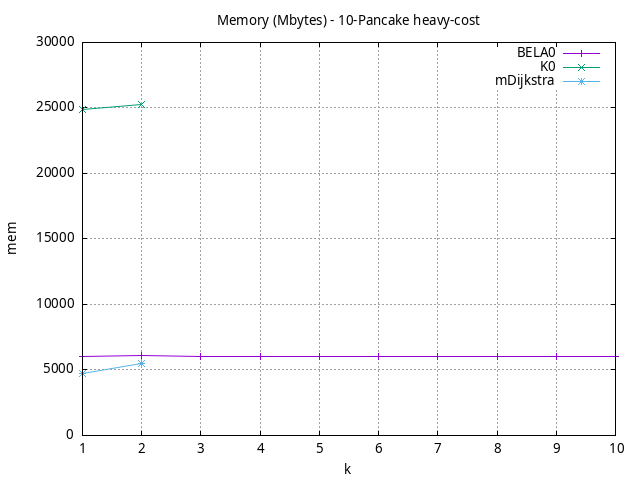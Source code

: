 #!/usr/bin/gnuplot
# -*- coding: utf-8 -*-
#
# results/n-pancake/heavy-cost/10/10pancake.brute-force.mem.gnuplot
#
# Started on 04/09/2024 14:21:00
# Author: Carlos Linares López
set grid
set xlabel "k"
set ylabel "mem"

set title "Memory (Mbytes) - 10-Pancake heavy-cost"

set terminal png enhanced font "Ariel,10"
set output '10pancake.brute-force.mem.png'

plot "-" title "BELA0"      with linesp, "-" title "K0"      with linesp, "-" title "mDijkstra"      with linesp

	1 5995.18
	2 6077.47
	3 6068.0
	4 6068.0
	5 6068.0
	6 6068.0
	7 6068.0
	8 6068.0
	9 6068.0
	10 6068.0
end
	1 24872.32
	2 25250.15
end
	1 4697.24
	2 5531.04
end

